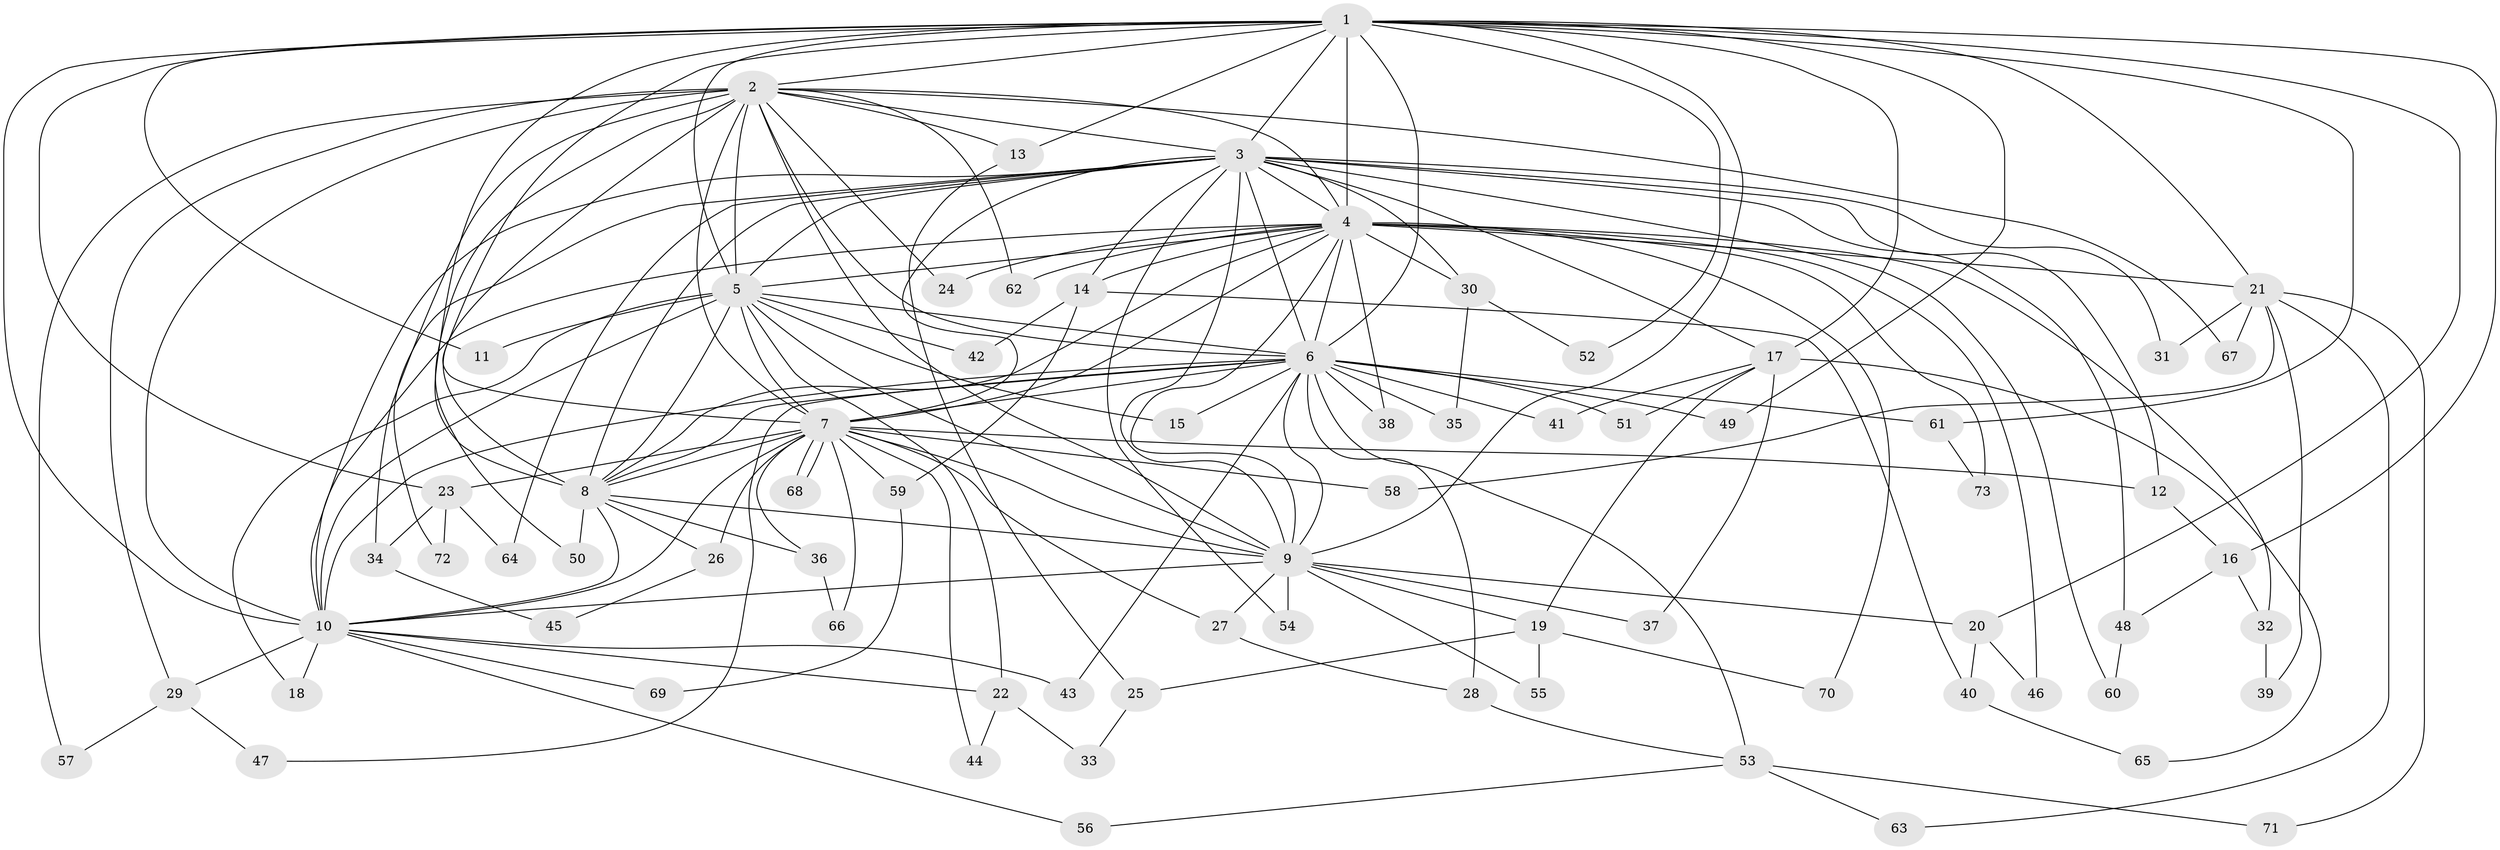 // coarse degree distribution, {18: 0.019230769230769232, 16: 0.019230769230769232, 25: 0.019230769230769232, 24: 0.019230769230769232, 10: 0.038461538461538464, 2: 0.5, 3: 0.17307692307692307, 4: 0.07692307692307693, 5: 0.07692307692307693, 9: 0.019230769230769232, 8: 0.019230769230769232, 1: 0.019230769230769232}
// Generated by graph-tools (version 1.1) at 2025/51/02/27/25 19:51:42]
// undirected, 73 vertices, 171 edges
graph export_dot {
graph [start="1"]
  node [color=gray90,style=filled];
  1;
  2;
  3;
  4;
  5;
  6;
  7;
  8;
  9;
  10;
  11;
  12;
  13;
  14;
  15;
  16;
  17;
  18;
  19;
  20;
  21;
  22;
  23;
  24;
  25;
  26;
  27;
  28;
  29;
  30;
  31;
  32;
  33;
  34;
  35;
  36;
  37;
  38;
  39;
  40;
  41;
  42;
  43;
  44;
  45;
  46;
  47;
  48;
  49;
  50;
  51;
  52;
  53;
  54;
  55;
  56;
  57;
  58;
  59;
  60;
  61;
  62;
  63;
  64;
  65;
  66;
  67;
  68;
  69;
  70;
  71;
  72;
  73;
  1 -- 2;
  1 -- 3;
  1 -- 4;
  1 -- 5;
  1 -- 6;
  1 -- 7;
  1 -- 8;
  1 -- 9;
  1 -- 10;
  1 -- 11;
  1 -- 13;
  1 -- 16;
  1 -- 17;
  1 -- 20;
  1 -- 21;
  1 -- 23;
  1 -- 49;
  1 -- 52;
  1 -- 61;
  2 -- 3;
  2 -- 4;
  2 -- 5;
  2 -- 6;
  2 -- 7;
  2 -- 8;
  2 -- 9;
  2 -- 10;
  2 -- 13;
  2 -- 24;
  2 -- 29;
  2 -- 34;
  2 -- 50;
  2 -- 57;
  2 -- 62;
  2 -- 67;
  3 -- 4;
  3 -- 5;
  3 -- 6;
  3 -- 7;
  3 -- 8;
  3 -- 9;
  3 -- 10;
  3 -- 12;
  3 -- 14;
  3 -- 17;
  3 -- 30;
  3 -- 31;
  3 -- 48;
  3 -- 54;
  3 -- 60;
  3 -- 64;
  3 -- 72;
  4 -- 5;
  4 -- 6;
  4 -- 7;
  4 -- 8;
  4 -- 9;
  4 -- 10;
  4 -- 14;
  4 -- 21;
  4 -- 24;
  4 -- 30;
  4 -- 32;
  4 -- 38;
  4 -- 46;
  4 -- 62;
  4 -- 70;
  4 -- 73;
  5 -- 6;
  5 -- 7;
  5 -- 8;
  5 -- 9;
  5 -- 10;
  5 -- 11;
  5 -- 15;
  5 -- 18;
  5 -- 22;
  5 -- 42;
  6 -- 7;
  6 -- 8;
  6 -- 9;
  6 -- 10;
  6 -- 15;
  6 -- 28;
  6 -- 35;
  6 -- 38;
  6 -- 41;
  6 -- 43;
  6 -- 47;
  6 -- 49;
  6 -- 51;
  6 -- 53;
  6 -- 61;
  7 -- 8;
  7 -- 9;
  7 -- 10;
  7 -- 12;
  7 -- 23;
  7 -- 26;
  7 -- 27;
  7 -- 36;
  7 -- 44;
  7 -- 58;
  7 -- 59;
  7 -- 66;
  7 -- 68;
  7 -- 68;
  8 -- 9;
  8 -- 10;
  8 -- 26;
  8 -- 36;
  8 -- 50;
  9 -- 10;
  9 -- 19;
  9 -- 20;
  9 -- 27;
  9 -- 37;
  9 -- 54;
  9 -- 55;
  10 -- 18;
  10 -- 22;
  10 -- 29;
  10 -- 43;
  10 -- 56;
  10 -- 69;
  12 -- 16;
  13 -- 25;
  14 -- 40;
  14 -- 42;
  14 -- 59;
  16 -- 32;
  16 -- 48;
  17 -- 19;
  17 -- 37;
  17 -- 41;
  17 -- 51;
  17 -- 65;
  19 -- 25;
  19 -- 55;
  19 -- 70;
  20 -- 40;
  20 -- 46;
  21 -- 31;
  21 -- 39;
  21 -- 58;
  21 -- 63;
  21 -- 67;
  21 -- 71;
  22 -- 33;
  22 -- 44;
  23 -- 34;
  23 -- 64;
  23 -- 72;
  25 -- 33;
  26 -- 45;
  27 -- 28;
  28 -- 53;
  29 -- 47;
  29 -- 57;
  30 -- 35;
  30 -- 52;
  32 -- 39;
  34 -- 45;
  36 -- 66;
  40 -- 65;
  48 -- 60;
  53 -- 56;
  53 -- 63;
  53 -- 71;
  59 -- 69;
  61 -- 73;
}
